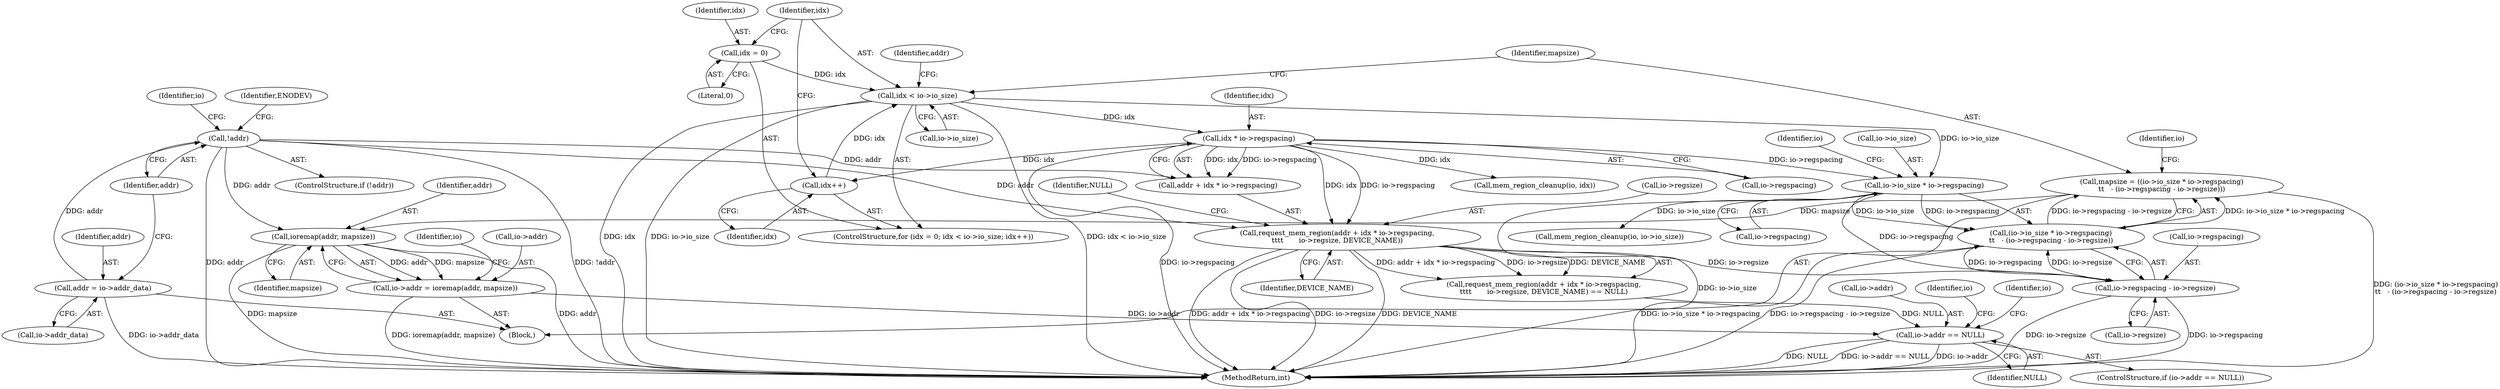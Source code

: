 digraph "0_linux_401e7e88d4ef80188ffa07095ac00456f901b8c4_0@integer" {
"1000220" [label="(Call,mapsize = ((io->io_size * io->regspacing)\n\t\t   - (io->regspacing - io->regsize)))"];
"1000222" [label="(Call,(io->io_size * io->regspacing)\n\t\t   - (io->regspacing - io->regsize))"];
"1000223" [label="(Call,io->io_size * io->regspacing)"];
"1000190" [label="(Call,idx < io->io_size)"];
"1000187" [label="(Call,idx = 0)"];
"1000195" [label="(Call,idx++)"];
"1000203" [label="(Call,idx * io->regspacing)"];
"1000230" [label="(Call,io->regspacing - io->regsize)"];
"1000200" [label="(Call,request_mem_region(addr + idx * io->regspacing,\n\t\t\t\t       io->regsize, DEVICE_NAME))"];
"1000116" [label="(Call,!addr)"];
"1000108" [label="(Call,addr = io->addr_data)"];
"1000241" [label="(Call,ioremap(addr, mapsize))"];
"1000237" [label="(Call,io->addr = ioremap(addr, mapsize))"];
"1000245" [label="(Call,io->addr == NULL)"];
"1000205" [label="(Call,io->regspacing)"];
"1000220" [label="(Call,mapsize = ((io->io_size * io->regspacing)\n\t\t   - (io->regspacing - io->regsize)))"];
"1000201" [label="(Call,addr + idx * io->regspacing)"];
"1000189" [label="(Literal,0)"];
"1000195" [label="(Call,idx++)"];
"1000246" [label="(Call,io->addr)"];
"1000227" [label="(Call,io->regspacing)"];
"1000190" [label="(Call,idx < io->io_size)"];
"1000234" [label="(Call,io->regsize)"];
"1000245" [label="(Call,io->addr == NULL)"];
"1000261" [label="(Identifier,io)"];
"1000110" [label="(Call,io->addr_data)"];
"1000208" [label="(Call,io->regsize)"];
"1000117" [label="(Identifier,addr)"];
"1000249" [label="(Identifier,NULL)"];
"1000203" [label="(Call,idx * io->regspacing)"];
"1000196" [label="(Identifier,idx)"];
"1000109" [label="(Identifier,addr)"];
"1000211" [label="(Identifier,DEVICE_NAME)"];
"1000224" [label="(Call,io->io_size)"];
"1000120" [label="(Identifier,ENODEV)"];
"1000108" [label="(Call,addr = io->addr_data)"];
"1000237" [label="(Call,io->addr = ioremap(addr, mapsize))"];
"1000192" [label="(Call,io->io_size)"];
"1000241" [label="(Call,ioremap(addr, mapsize))"];
"1000202" [label="(Identifier,addr)"];
"1000239" [label="(Identifier,io)"];
"1000187" [label="(Call,idx = 0)"];
"1000200" [label="(Call,request_mem_region(addr + idx * io->regspacing,\n\t\t\t\t       io->regsize, DEVICE_NAME))"];
"1000252" [label="(Identifier,io)"];
"1000244" [label="(ControlStructure,if (io->addr == NULL))"];
"1000186" [label="(ControlStructure,for (idx = 0; idx < io->io_size; idx++))"];
"1000243" [label="(Identifier,mapsize)"];
"1000204" [label="(Identifier,idx)"];
"1000242" [label="(Identifier,addr)"];
"1000116" [label="(Call,!addr)"];
"1000232" [label="(Identifier,io)"];
"1000238" [label="(Call,io->addr)"];
"1000222" [label="(Call,(io->io_size * io->regspacing)\n\t\t   - (io->regspacing - io->regsize))"];
"1000212" [label="(Identifier,NULL)"];
"1000221" [label="(Identifier,mapsize)"];
"1000115" [label="(ControlStructure,if (!addr))"];
"1000199" [label="(Call,request_mem_region(addr + idx * io->regspacing,\n\t\t\t\t       io->regsize, DEVICE_NAME) == NULL)"];
"1000231" [label="(Call,io->regspacing)"];
"1000106" [label="(Block,)"];
"1000230" [label="(Call,io->regspacing - io->regsize)"];
"1000247" [label="(Identifier,io)"];
"1000266" [label="(MethodReturn,int)"];
"1000123" [label="(Identifier,io)"];
"1000191" [label="(Identifier,idx)"];
"1000223" [label="(Call,io->io_size * io->regspacing)"];
"1000214" [label="(Call,mem_region_cleanup(io, idx))"];
"1000251" [label="(Call,mem_region_cleanup(io, io->io_size))"];
"1000188" [label="(Identifier,idx)"];
"1000220" -> "1000106"  [label="AST: "];
"1000220" -> "1000222"  [label="CFG: "];
"1000221" -> "1000220"  [label="AST: "];
"1000222" -> "1000220"  [label="AST: "];
"1000239" -> "1000220"  [label="CFG: "];
"1000220" -> "1000266"  [label="DDG: (io->io_size * io->regspacing)\n\t\t   - (io->regspacing - io->regsize)"];
"1000222" -> "1000220"  [label="DDG: io->io_size * io->regspacing"];
"1000222" -> "1000220"  [label="DDG: io->regspacing - io->regsize"];
"1000220" -> "1000241"  [label="DDG: mapsize"];
"1000222" -> "1000230"  [label="CFG: "];
"1000223" -> "1000222"  [label="AST: "];
"1000230" -> "1000222"  [label="AST: "];
"1000222" -> "1000266"  [label="DDG: io->io_size * io->regspacing"];
"1000222" -> "1000266"  [label="DDG: io->regspacing - io->regsize"];
"1000223" -> "1000222"  [label="DDG: io->io_size"];
"1000223" -> "1000222"  [label="DDG: io->regspacing"];
"1000230" -> "1000222"  [label="DDG: io->regspacing"];
"1000230" -> "1000222"  [label="DDG: io->regsize"];
"1000223" -> "1000227"  [label="CFG: "];
"1000224" -> "1000223"  [label="AST: "];
"1000227" -> "1000223"  [label="AST: "];
"1000232" -> "1000223"  [label="CFG: "];
"1000223" -> "1000266"  [label="DDG: io->io_size"];
"1000190" -> "1000223"  [label="DDG: io->io_size"];
"1000203" -> "1000223"  [label="DDG: io->regspacing"];
"1000223" -> "1000230"  [label="DDG: io->regspacing"];
"1000223" -> "1000251"  [label="DDG: io->io_size"];
"1000190" -> "1000186"  [label="AST: "];
"1000190" -> "1000192"  [label="CFG: "];
"1000191" -> "1000190"  [label="AST: "];
"1000192" -> "1000190"  [label="AST: "];
"1000202" -> "1000190"  [label="CFG: "];
"1000221" -> "1000190"  [label="CFG: "];
"1000190" -> "1000266"  [label="DDG: idx < io->io_size"];
"1000190" -> "1000266"  [label="DDG: idx"];
"1000190" -> "1000266"  [label="DDG: io->io_size"];
"1000187" -> "1000190"  [label="DDG: idx"];
"1000195" -> "1000190"  [label="DDG: idx"];
"1000190" -> "1000203"  [label="DDG: idx"];
"1000187" -> "1000186"  [label="AST: "];
"1000187" -> "1000189"  [label="CFG: "];
"1000188" -> "1000187"  [label="AST: "];
"1000189" -> "1000187"  [label="AST: "];
"1000191" -> "1000187"  [label="CFG: "];
"1000195" -> "1000186"  [label="AST: "];
"1000195" -> "1000196"  [label="CFG: "];
"1000196" -> "1000195"  [label="AST: "];
"1000191" -> "1000195"  [label="CFG: "];
"1000203" -> "1000195"  [label="DDG: idx"];
"1000203" -> "1000201"  [label="AST: "];
"1000203" -> "1000205"  [label="CFG: "];
"1000204" -> "1000203"  [label="AST: "];
"1000205" -> "1000203"  [label="AST: "];
"1000201" -> "1000203"  [label="CFG: "];
"1000203" -> "1000266"  [label="DDG: io->regspacing"];
"1000203" -> "1000200"  [label="DDG: idx"];
"1000203" -> "1000200"  [label="DDG: io->regspacing"];
"1000203" -> "1000201"  [label="DDG: idx"];
"1000203" -> "1000201"  [label="DDG: io->regspacing"];
"1000203" -> "1000214"  [label="DDG: idx"];
"1000230" -> "1000234"  [label="CFG: "];
"1000231" -> "1000230"  [label="AST: "];
"1000234" -> "1000230"  [label="AST: "];
"1000230" -> "1000266"  [label="DDG: io->regspacing"];
"1000230" -> "1000266"  [label="DDG: io->regsize"];
"1000200" -> "1000230"  [label="DDG: io->regsize"];
"1000200" -> "1000199"  [label="AST: "];
"1000200" -> "1000211"  [label="CFG: "];
"1000201" -> "1000200"  [label="AST: "];
"1000208" -> "1000200"  [label="AST: "];
"1000211" -> "1000200"  [label="AST: "];
"1000212" -> "1000200"  [label="CFG: "];
"1000200" -> "1000266"  [label="DDG: addr + idx * io->regspacing"];
"1000200" -> "1000266"  [label="DDG: io->regsize"];
"1000200" -> "1000266"  [label="DDG: DEVICE_NAME"];
"1000200" -> "1000199"  [label="DDG: addr + idx * io->regspacing"];
"1000200" -> "1000199"  [label="DDG: io->regsize"];
"1000200" -> "1000199"  [label="DDG: DEVICE_NAME"];
"1000116" -> "1000200"  [label="DDG: addr"];
"1000116" -> "1000115"  [label="AST: "];
"1000116" -> "1000117"  [label="CFG: "];
"1000117" -> "1000116"  [label="AST: "];
"1000120" -> "1000116"  [label="CFG: "];
"1000123" -> "1000116"  [label="CFG: "];
"1000116" -> "1000266"  [label="DDG: addr"];
"1000116" -> "1000266"  [label="DDG: !addr"];
"1000108" -> "1000116"  [label="DDG: addr"];
"1000116" -> "1000201"  [label="DDG: addr"];
"1000116" -> "1000241"  [label="DDG: addr"];
"1000108" -> "1000106"  [label="AST: "];
"1000108" -> "1000110"  [label="CFG: "];
"1000109" -> "1000108"  [label="AST: "];
"1000110" -> "1000108"  [label="AST: "];
"1000117" -> "1000108"  [label="CFG: "];
"1000108" -> "1000266"  [label="DDG: io->addr_data"];
"1000241" -> "1000237"  [label="AST: "];
"1000241" -> "1000243"  [label="CFG: "];
"1000242" -> "1000241"  [label="AST: "];
"1000243" -> "1000241"  [label="AST: "];
"1000237" -> "1000241"  [label="CFG: "];
"1000241" -> "1000266"  [label="DDG: addr"];
"1000241" -> "1000266"  [label="DDG: mapsize"];
"1000241" -> "1000237"  [label="DDG: addr"];
"1000241" -> "1000237"  [label="DDG: mapsize"];
"1000237" -> "1000106"  [label="AST: "];
"1000238" -> "1000237"  [label="AST: "];
"1000247" -> "1000237"  [label="CFG: "];
"1000237" -> "1000266"  [label="DDG: ioremap(addr, mapsize)"];
"1000237" -> "1000245"  [label="DDG: io->addr"];
"1000245" -> "1000244"  [label="AST: "];
"1000245" -> "1000249"  [label="CFG: "];
"1000246" -> "1000245"  [label="AST: "];
"1000249" -> "1000245"  [label="AST: "];
"1000252" -> "1000245"  [label="CFG: "];
"1000261" -> "1000245"  [label="CFG: "];
"1000245" -> "1000266"  [label="DDG: io->addr == NULL"];
"1000245" -> "1000266"  [label="DDG: io->addr"];
"1000245" -> "1000266"  [label="DDG: NULL"];
"1000199" -> "1000245"  [label="DDG: NULL"];
}
